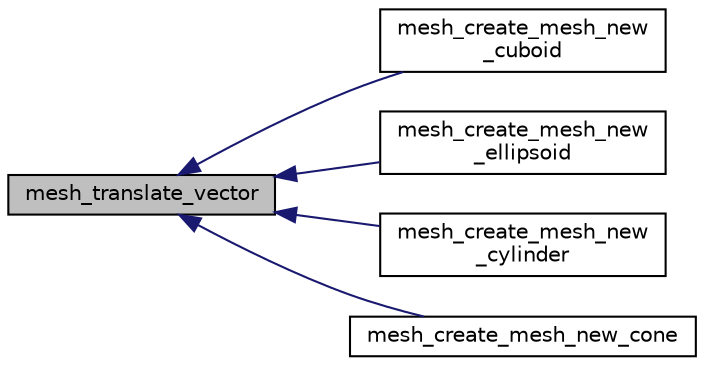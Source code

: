 digraph "mesh_translate_vector"
{
  edge [fontname="Helvetica",fontsize="10",labelfontname="Helvetica",labelfontsize="10"];
  node [fontname="Helvetica",fontsize="10",shape=record];
  rankdir="LR";
  Node1 [label="mesh_translate_vector",height=0.2,width=0.4,color="black", fillcolor="grey75", style="filled", fontcolor="black"];
  Node1 -> Node2 [dir="back",color="midnightblue",fontsize="10",style="solid",fontname="Helvetica"];
  Node2 [label="mesh_create_mesh_new\l_cuboid",height=0.2,width=0.4,color="black", fillcolor="white", style="filled",URL="$meshlib_8h.html#a5fb992a4c6115aa8fbcbe1dfb4dfca57",tooltip="Creates a cuboid mesh. "];
  Node1 -> Node3 [dir="back",color="midnightblue",fontsize="10",style="solid",fontname="Helvetica"];
  Node3 [label="mesh_create_mesh_new\l_ellipsoid",height=0.2,width=0.4,color="black", fillcolor="white", style="filled",URL="$meshlib_8h.html#a1352aa6157e2eeb135702f3eeb676a4c",tooltip="Creates an ellipsoid mesh. "];
  Node1 -> Node4 [dir="back",color="midnightblue",fontsize="10",style="solid",fontname="Helvetica"];
  Node4 [label="mesh_create_mesh_new\l_cylinder",height=0.2,width=0.4,color="black", fillcolor="white", style="filled",URL="$meshlib_8h.html#a3122dbf2e31052b6ff79c788ce952d5e",tooltip="Creates a cylinder mesh. "];
  Node1 -> Node5 [dir="back",color="midnightblue",fontsize="10",style="solid",fontname="Helvetica"];
  Node5 [label="mesh_create_mesh_new_cone",height=0.2,width=0.4,color="black", fillcolor="white", style="filled",URL="$meshlib_8h.html#ab3679d0b7a036ce633c0f8cc78975562",tooltip="Creates a cone mesh. "];
}
